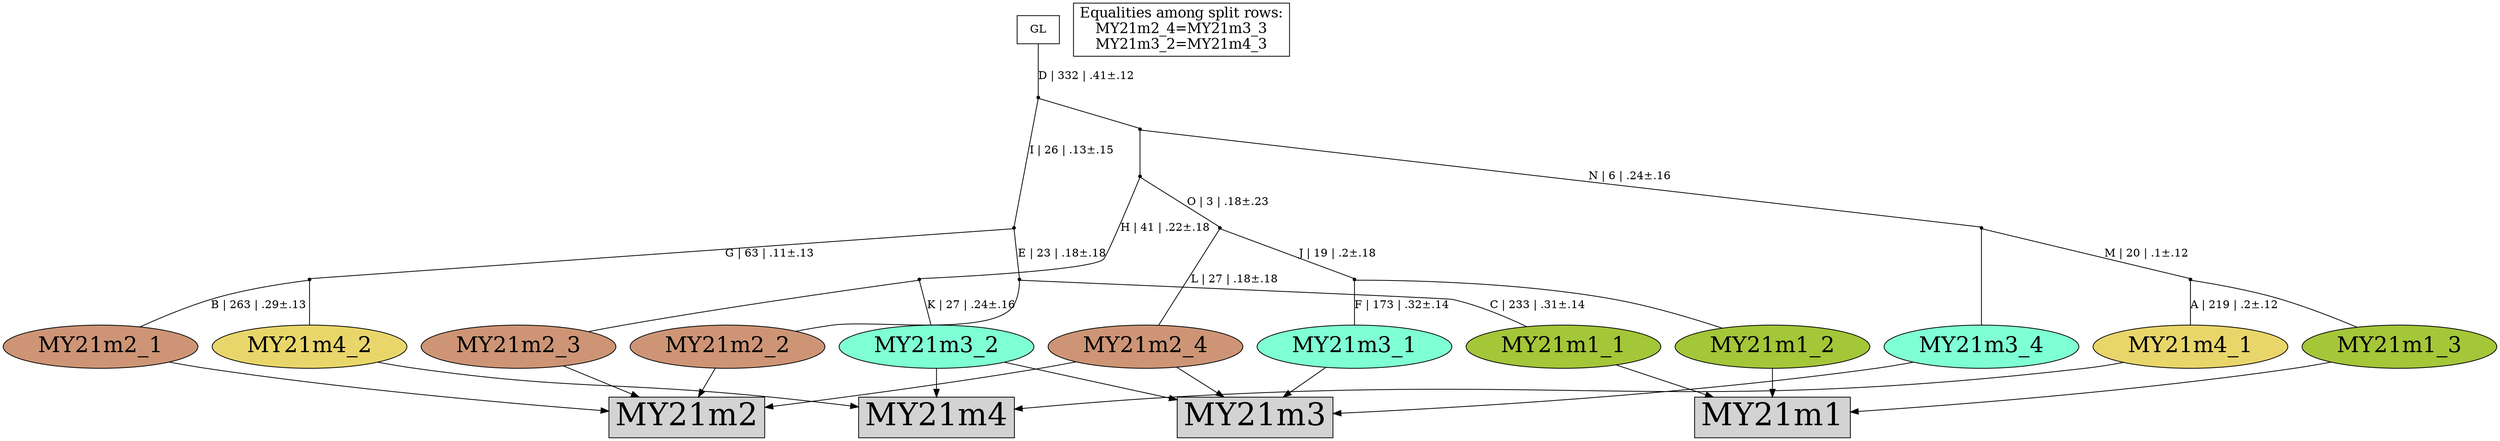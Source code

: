 digraph {
rowMY21m1[label="MY21m1",shape=box,style=filled,fontsize=40];
rowMY21m2[label="MY21m2",shape=box,style=filled,fontsize=40];
rowMY21m3[label="MY21m3",shape=box,style=filled,fontsize=40];
rowMY21m4[label="MY21m4",shape=box,style=filled,fontsize=40];
MY21m1_1[label="MY21m1_1",shape=oval,style=filled,fontsize=28,fillcolor="#a4c639"];
MY21m1_2[label="MY21m1_2",shape=oval,style=filled,fontsize=28,fillcolor="#a4c639"];
MY21m1_3[label="MY21m1_3",shape=oval,style=filled,fontsize=28,fillcolor="#a4c639"];
MY21m2_1[label="MY21m2_1",shape=oval,style=filled,fontsize=28,fillcolor="#cd9575"];
MY21m2_2[label="MY21m2_2",shape=oval,style=filled,fontsize=28,fillcolor="#cd9575"];
MY21m2_3[label="MY21m2_3",shape=oval,style=filled,fontsize=28,fillcolor="#cd9575"];
MY21m2_4[label="MY21m2_4",shape=oval,style=filled,fontsize=28,fillcolor="#cd9575"];
MY21m3_1[label="MY21m3_1",shape=oval,style=filled,fontsize=28,fillcolor="#7fffd4"];
MY21m3_2[label="MY21m3_2",shape=oval,style=filled,fontsize=28,fillcolor="#7fffd4"];
MY21m3_4[label="MY21m3_4",shape=oval,style=filled,fontsize=28,fillcolor="#7fffd4"];
MY21m4_1[label="MY21m4_1",shape=oval,style=filled,fontsize=28,fillcolor="#e9d66b"];
MY21m4_2[label="MY21m4_2",shape=oval,style=filled,fontsize=28,fillcolor="#e9d66b"];
MY21m1_1 -> rowMY21m1[arrowhead="normal"];
MY21m1_2 -> rowMY21m1[arrowhead="normal"];
MY21m1_3 -> rowMY21m1[arrowhead="normal"];
MY21m2_1 -> rowMY21m2[arrowhead="normal"];
MY21m2_2 -> rowMY21m2[arrowhead="normal"];
MY21m2_3 -> rowMY21m2[arrowhead="normal"];
MY21m2_4 -> rowMY21m2[arrowhead="normal"];
MY21m3_1 -> rowMY21m3[arrowhead="normal"];
MY21m3_2 -> rowMY21m3[arrowhead="normal"];
MY21m2_4 -> rowMY21m3[arrowhead="normal"];
MY21m3_4 -> rowMY21m3[arrowhead="normal"];
MY21m4_1 -> rowMY21m4[arrowhead="normal"];
MY21m4_2 -> rowMY21m4[arrowhead="normal"];
MY21m3_2 -> rowMY21m4[arrowhead="normal"];
{rank = same;MY21m1_1;MY21m1_2;MY21m1_3;MY21m2_1;MY21m2_2;MY21m2_3;MY21m2_4;MY21m3_1;MY21m3_2;MY21m3_4;MY21m4_1;MY21m4_2;}
legend[label="Equalities among split rows:
MY21m2_4=MY21m3_3
MY21m3_2=MY21m4_3
",shape=box,fontsize=18];
Int1[shape=point,style=filled,fillcolor=black,label=""];
Int1 -> MY21m2_1[arrowhead=none, label="B | 263 | .29±.13"];
Int1 -> MY21m4_2[arrowhead=none, label=""];
Int2[shape=point,style=filled,fillcolor=black,label=""];
Int2 -> MY21m1_3[arrowhead=none, label=""];
Int2 -> MY21m4_1[arrowhead=none, label="A | 219 | .2±.12"];
Int3[shape=point,style=filled,fillcolor=black,label=""];
Int3 -> MY21m1_2[arrowhead=none, label=""];
Int3 -> MY21m3_1[arrowhead=none, label="F | 173 | .32±.14"];
Int4[shape=point,style=filled,fillcolor=black,label=""];
Int4 -> MY21m1_1[arrowhead=none, label="C | 233 | .31±.14"];
Int4 -> MY21m2_2[arrowhead=none, label=""];
Int5[shape=point,style=filled,fillcolor=black,label=""];
Int5 -> Int1[arrowhead=none, label="G | 63 | .11±.13"];
Int5 -> Int4[arrowhead=none, label="E | 23 | .18±.18"];
Int6[shape=point,style=filled,fillcolor=black,label=""];
Int6 -> MY21m3_4[arrowhead=none, label=""];
Int6 -> Int2[arrowhead=none, label="M | 20 | .1±.12"];
Int7[shape=point,style=filled,fillcolor=black,label=""];
Int7 -> MY21m2_4[arrowhead=none, label="L | 27 | .18±.18"];
Int7 -> Int3[arrowhead=none, label="J | 19 | .2±.18"];
Int8[shape=point,style=filled,fillcolor=black,label=""];
Int8 -> MY21m2_3[arrowhead=none, label=""];
Int8 -> MY21m3_2[arrowhead=none, label="K | 27 | .24±.16"];
Int9[shape=point,style=filled,fillcolor=black,label=""];
Int9 -> Int7[arrowhead=none, label="O | 3 | .18±.23"];
Int9 -> Int8[arrowhead=none, label="H | 41 | .22±.18"];
Int10[shape=point,style=filled,fillcolor=black,label=""];
Int10 -> Int6[arrowhead=none, label="N | 6 | .24±.16"];
Int10 -> Int9[arrowhead=none, label=""];
Int11[shape=point,style=filled,fillcolor=black,label=""];
Int11 -> Int5[arrowhead=none, label="I | 26 | .13±.15"];
Int11 -> Int10[arrowhead=none, label=""];
GL[label="GL",shape=box,style=filled,fillcolor=white];
GL -> Int11[arrowhead=none, label="D | 332 | .41±.12"];
}